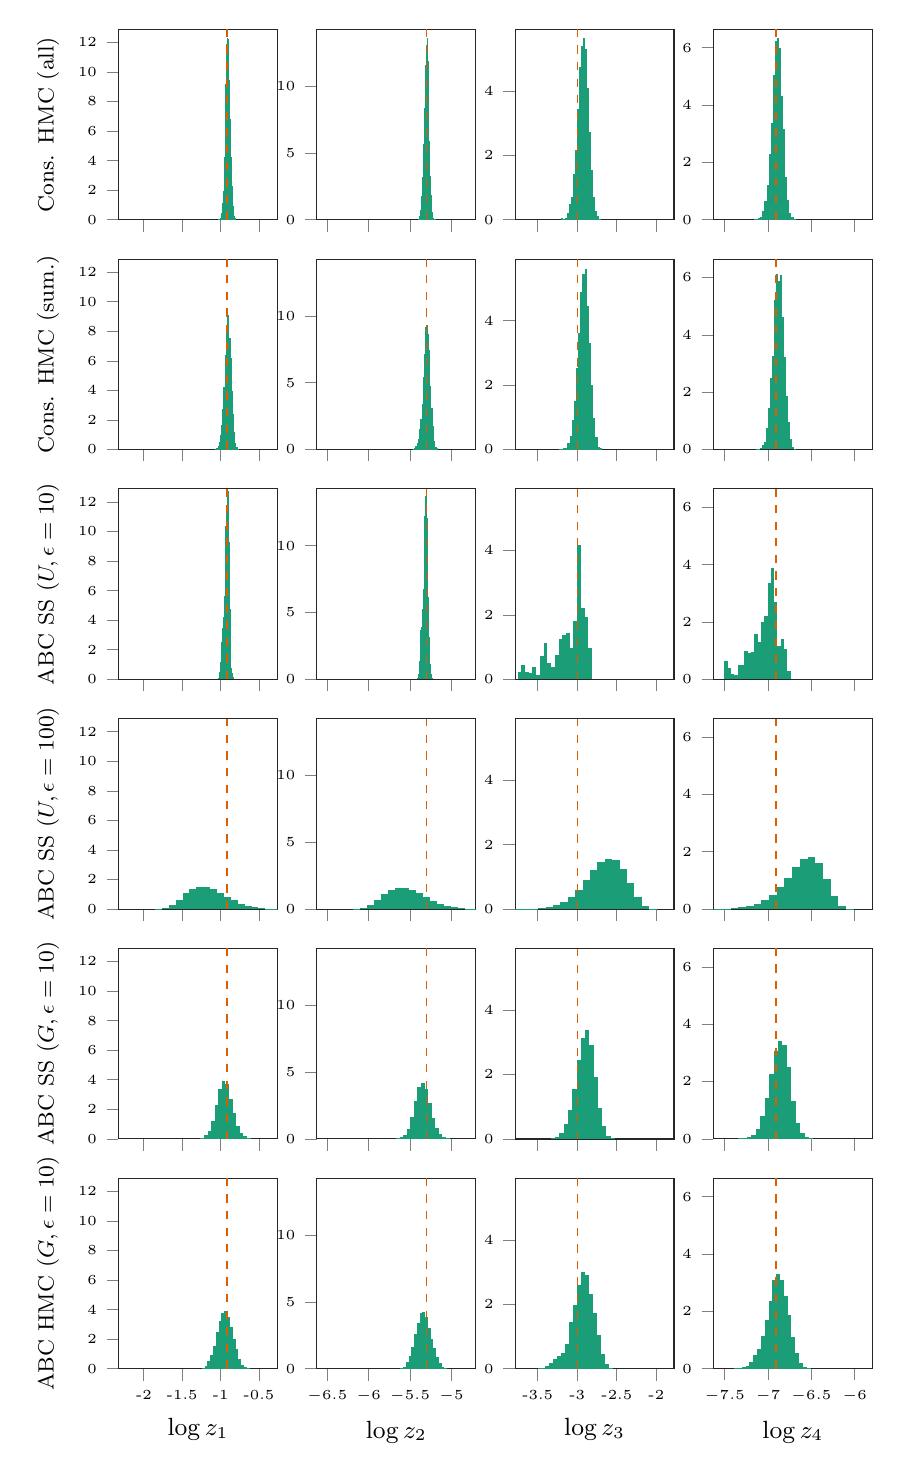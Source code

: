 % This file was created by matplotlib2tikz v0.6.11.
\begin{tikzpicture}

\definecolor{color1}{rgb}{0.851,0.373,0.008}
\definecolor{color0}{rgb}{0.106,0.62,0.467}

\begin{groupplot}[group style={group size=4 by 6, horizontal sep=5mm, vertical sep=5mm}, height=40mm, width=36mm]
\nextgroupplot[
ylabel={\footnotesize Cons. HMC (all)},
xmin=-2.33, xmax=-0.258,
ymin=0, ymax=12.878,
xtick={-2.5,-2,-1.5,-1,-0.5,0},
xticklabels={},
ytick={0,2,4,6,8,10,12,14},
yticklabels={0,2,4,6,8,10,12,14},
tick align=outside,
tick pos=left,
x grid style={white!80.0!black},
y grid style={white!80.0!black},
axis line style={lightgray!20.0!black},
every tick label/.append style={font=\tiny}
]
\draw[fill=color0,draw opacity=0] (axis cs:-1.031,0) rectangle (axis cs:-1.019,0.017);
\draw[fill=color0,draw opacity=0] (axis cs:-1.019,0) rectangle (axis cs:-1.007,0.042);
\draw[fill=color0,draw opacity=0] (axis cs:-1.007,0) rectangle (axis cs:-0.995,0.118);
\draw[fill=color0,draw opacity=0] (axis cs:-0.995,0) rectangle (axis cs:-0.983,0.454);
\draw[fill=color0,draw opacity=0] (axis cs:-0.983,0) rectangle (axis cs:-0.971,1.126);
\draw[fill=color0,draw opacity=0] (axis cs:-0.971,0) rectangle (axis cs:-0.959,1.908);
\draw[fill=color0,draw opacity=0] (axis cs:-0.959,0) rectangle (axis cs:-0.947,4.211);
\draw[fill=color0,draw opacity=0] (axis cs:-0.947,0) rectangle (axis cs:-0.935,6.422);
\draw[fill=color0,draw opacity=0] (axis cs:-0.935,0) rectangle (axis cs:-0.924,9.205);
\draw[fill=color0,draw opacity=0] (axis cs:-0.924,0) rectangle (axis cs:-0.912,11.886);
\draw[fill=color0,draw opacity=0] (axis cs:-0.912,0) rectangle (axis cs:-0.9,12.265);
\draw[fill=color0,draw opacity=0] (axis cs:-0.9,0) rectangle (axis cs:-0.888,12.197);
\draw[fill=color0,draw opacity=0] (axis cs:-0.888,0) rectangle (axis cs:-0.876,9.465);
\draw[fill=color0,draw opacity=0] (axis cs:-0.876,0) rectangle (axis cs:-0.864,6.826);
\draw[fill=color0,draw opacity=0] (axis cs:-0.864,0) rectangle (axis cs:-0.852,4.27);
\draw[fill=color0,draw opacity=0] (axis cs:-0.852,0) rectangle (axis cs:-0.84,2.295);
\draw[fill=color0,draw opacity=0] (axis cs:-0.84,0) rectangle (axis cs:-0.828,0.925);
\draw[fill=color0,draw opacity=0] (axis cs:-0.828,0) rectangle (axis cs:-0.816,0.277);
\draw[fill=color0,draw opacity=0] (axis cs:-0.816,0) rectangle (axis cs:-0.805,0.101);
\draw[fill=color0,draw opacity=0] (axis cs:-0.805,0) rectangle (axis cs:-0.793,0.05);
\addplot [semithick, color1, dashed, forget plot]
table {%
-0.916 0
-0.916 12.878
};
\nextgroupplot[
xmin=-6.625, xmax=-4.705,
ymin=0, ymax=14.241,
xtick={-7,-6.5,-6,-5.5,-5,-4.5},
xticklabels={},
tick align=outside,
tick pos=left,
x grid style={white!80.0!black},
axis line style={lightgray!20.0!black},
every tick label/.append style={font=\tiny}
]
\draw[fill=color0,draw opacity=0] (axis cs:-5.408,0) rectangle (axis cs:-5.397,0.027);
\draw[fill=color0,draw opacity=0] (axis cs:-5.397,0) rectangle (axis cs:-5.386,0.082);
\draw[fill=color0,draw opacity=0] (axis cs:-5.386,0) rectangle (axis cs:-5.375,0.281);
\draw[fill=color0,draw opacity=0] (axis cs:-5.375,0) rectangle (axis cs:-5.364,0.708);
\draw[fill=color0,draw opacity=0] (axis cs:-5.364,0) rectangle (axis cs:-5.353,1.743);
\draw[fill=color0,draw opacity=0] (axis cs:-5.353,0) rectangle (axis cs:-5.342,3.168);
\draw[fill=color0,draw opacity=0] (axis cs:-5.342,0) rectangle (axis cs:-5.331,5.638);
\draw[fill=color0,draw opacity=0] (axis cs:-5.331,0) rectangle (axis cs:-5.32,8.361);
\draw[fill=color0,draw opacity=0] (axis cs:-5.32,0) rectangle (axis cs:-5.309,11.584);
\draw[fill=color0,draw opacity=0] (axis cs:-5.309,0) rectangle (axis cs:-5.298,12.946);
\draw[fill=color0,draw opacity=0] (axis cs:-5.298,0) rectangle (axis cs:-5.287,13.563);
\draw[fill=color0,draw opacity=0] (axis cs:-5.287,0) rectangle (axis cs:-5.276,11.856);
\draw[fill=color0,draw opacity=0] (axis cs:-5.276,0) rectangle (axis cs:-5.265,8.951);
\draw[fill=color0,draw opacity=0] (axis cs:-5.265,0) rectangle (axis cs:-5.254,5.901);
\draw[fill=color0,draw opacity=0] (axis cs:-5.254,0) rectangle (axis cs:-5.243,3.277);
\draw[fill=color0,draw opacity=0] (axis cs:-5.243,0) rectangle (axis cs:-5.232,1.861);
\draw[fill=color0,draw opacity=0] (axis cs:-5.232,0) rectangle (axis cs:-5.221,0.599);
\draw[fill=color0,draw opacity=0] (axis cs:-5.221,0) rectangle (axis cs:-5.21,0.145);
\draw[fill=color0,draw opacity=0] (axis cs:-5.21,0) rectangle (axis cs:-5.199,0.064);
\draw[fill=color0,draw opacity=0] (axis cs:-5.199,0) rectangle (axis cs:-5.188,0.027);
\addplot [semithick, color1, dashed, forget plot]
table {%
-5.298 0
-5.298 14.241
};
\nextgroupplot[
xmin=-3.786, xmax=-1.775,
ymin=0, ymax=5.913,
xtick={-4,-3.5,-3,-2.5,-2,-1.5},
xticklabels={},
tick align=outside,
tick pos=left,
x grid style={white!80.0!black},
axis line style={lightgray!20.0!black},
 every tick label/.append style={font=\tiny}
]
\draw[fill=color0,draw opacity=0] (axis cs:-3.21,0) rectangle (axis cs:-3.184,0.039);
\draw[fill=color0,draw opacity=0] (axis cs:-3.184,0) rectangle (axis cs:-3.158,0.035);
\draw[fill=color0,draw opacity=0] (axis cs:-3.158,0) rectangle (axis cs:-3.133,0.043);
\draw[fill=color0,draw opacity=0] (axis cs:-3.133,0) rectangle (axis cs:-3.107,0.211);
\draw[fill=color0,draw opacity=0] (axis cs:-3.107,0) rectangle (axis cs:-3.082,0.477);
\draw[fill=color0,draw opacity=0] (axis cs:-3.082,0) rectangle (axis cs:-3.056,0.703);
\draw[fill=color0,draw opacity=0] (axis cs:-3.056,0) rectangle (axis cs:-3.031,1.427);
\draw[fill=color0,draw opacity=0] (axis cs:-3.031,0) rectangle (axis cs:-3.005,2.161);
\draw[fill=color0,draw opacity=0] (axis cs:-3.005,0) rectangle (axis cs:-2.979,3.432);
\draw[fill=color0,draw opacity=0] (axis cs:-2.979,0) rectangle (axis cs:-2.954,4.745);
\draw[fill=color0,draw opacity=0] (axis cs:-2.954,0) rectangle (axis cs:-2.928,5.393);
\draw[fill=color0,draw opacity=0] (axis cs:-2.928,0) rectangle (axis cs:-2.903,5.632);
\draw[fill=color0,draw opacity=0] (axis cs:-2.903,0) rectangle (axis cs:-2.877,5.288);
\draw[fill=color0,draw opacity=0] (axis cs:-2.877,0) rectangle (axis cs:-2.851,4.1);
\draw[fill=color0,draw opacity=0] (axis cs:-2.851,0) rectangle (axis cs:-2.826,2.736);
\draw[fill=color0,draw opacity=0] (axis cs:-2.826,0) rectangle (axis cs:-2.8,1.552);
\draw[fill=color0,draw opacity=0] (axis cs:-2.8,0) rectangle (axis cs:-2.775,0.692);
\draw[fill=color0,draw opacity=0] (axis cs:-2.775,0) rectangle (axis cs:-2.749,0.274);
\draw[fill=color0,draw opacity=0] (axis cs:-2.749,0) rectangle (axis cs:-2.724,0.117);
\draw[fill=color0,draw opacity=0] (axis cs:-2.724,0) rectangle (axis cs:-2.698,0.027);
\addplot [semithick, color1, dashed, forget plot]
table {%
-2.996 0
-2.996 5.913
};
\nextgroupplot[
xmin=-7.631, xmax=-5.796,
ymin=0, ymax=6.643,
xtick={-8,-7.5,-7,-6.5,-6,-5.5},
xticklabels={},
tick align=outside,
tick pos=left,
x grid style={white!80.0!black},
axis line style={lightgray!20.0!black},
 every tick label/.append style={font=\tiny}
]
\draw[fill=color0,draw opacity=0] (axis cs:-7.161,0) rectangle (axis cs:-7.137,0.012);
\draw[fill=color0,draw opacity=0] (axis cs:-7.137,0) rectangle (axis cs:-7.113,0.021);
\draw[fill=color0,draw opacity=0] (axis cs:-7.113,0) rectangle (axis cs:-7.089,0.058);
\draw[fill=color0,draw opacity=0] (axis cs:-7.089,0) rectangle (axis cs:-7.065,0.108);
\draw[fill=color0,draw opacity=0] (axis cs:-7.065,0) rectangle (axis cs:-7.041,0.291);
\draw[fill=color0,draw opacity=0] (axis cs:-7.041,0) rectangle (axis cs:-7.017,0.666);
\draw[fill=color0,draw opacity=0] (axis cs:-7.017,0) rectangle (axis cs:-6.993,1.199);
\draw[fill=color0,draw opacity=0] (axis cs:-6.993,0) rectangle (axis cs:-6.969,2.293);
\draw[fill=color0,draw opacity=0] (axis cs:-6.969,0) rectangle (axis cs:-6.945,3.371);
\draw[fill=color0,draw opacity=0] (axis cs:-6.945,0) rectangle (axis cs:-6.921,5.053);
\draw[fill=color0,draw opacity=0] (axis cs:-6.921,0) rectangle (axis cs:-6.897,6.222);
\draw[fill=color0,draw opacity=0] (axis cs:-6.897,0) rectangle (axis cs:-6.873,6.326);
\draw[fill=color0,draw opacity=0] (axis cs:-6.873,0) rectangle (axis cs:-6.849,6.002);
\draw[fill=color0,draw opacity=0] (axis cs:-6.849,0) rectangle (axis cs:-6.825,4.304);
\draw[fill=color0,draw opacity=0] (axis cs:-6.825,0) rectangle (axis cs:-6.801,3.163);
\draw[fill=color0,draw opacity=0] (axis cs:-6.801,0) rectangle (axis cs:-6.777,1.486);
\draw[fill=color0,draw opacity=0] (axis cs:-6.777,0) rectangle (axis cs:-6.753,0.703);
\draw[fill=color0,draw opacity=0] (axis cs:-6.753,0) rectangle (axis cs:-6.729,0.246);
\draw[fill=color0,draw opacity=0] (axis cs:-6.729,0) rectangle (axis cs:-6.705,0.083);
\draw[fill=color0,draw opacity=0] (axis cs:-6.705,0) rectangle (axis cs:-6.681,0.012);
\addplot [semithick, color1, dashed, forget plot]
table {%
-6.908 0
-6.908 6.643
};
\nextgroupplot[
ylabel={\footnotesize Cons. HMC (sum.)},
xmin=-2.33, xmax=-0.258,
ymin=0, ymax=12.878,
xtick={-2.5,-2,-1.5,-1,-0.5,0},
xticklabels={},
ytick={0,2,4,6,8,10,12,14},
yticklabels={0,2,4,6,8,10,12,14},
tick align=outside,
tick pos=left,
x grid style={white!80.0!black},
y grid style={white!80.0!black},
axis line style={lightgray!20.0!black},
 every tick label/.append style={font=\tiny}
]
\draw[fill=color0,draw opacity=0] (axis cs:-1.069,0) rectangle (axis cs:-1.053,0.059);
\draw[fill=color0,draw opacity=0] (axis cs:-1.053,0) rectangle (axis cs:-1.038,0.104);
\draw[fill=color0,draw opacity=0] (axis cs:-1.038,0) rectangle (axis cs:-1.023,0.228);
\draw[fill=color0,draw opacity=0] (axis cs:-1.023,0) rectangle (axis cs:-1.007,0.52);
\draw[fill=color0,draw opacity=0] (axis cs:-1.007,0) rectangle (axis cs:-0.992,0.982);
\draw[fill=color0,draw opacity=0] (axis cs:-0.992,0) rectangle (axis cs:-0.976,1.659);
\draw[fill=color0,draw opacity=0] (axis cs:-0.976,0) rectangle (axis cs:-0.961,2.719);
\draw[fill=color0,draw opacity=0] (axis cs:-0.961,0) rectangle (axis cs:-0.946,4.221);
\draw[fill=color0,draw opacity=0] (axis cs:-0.946,0) rectangle (axis cs:-0.93,6.4);
\draw[fill=color0,draw opacity=0] (axis cs:-0.93,0) rectangle (axis cs:-0.915,8.117);
\draw[fill=color0,draw opacity=0] (axis cs:-0.915,0) rectangle (axis cs:-0.9,9.041);
\draw[fill=color0,draw opacity=0] (axis cs:-0.9,0) rectangle (axis cs:-0.884,9.119);
\draw[fill=color0,draw opacity=0] (axis cs:-0.884,0) rectangle (axis cs:-0.869,7.571);
\draw[fill=color0,draw opacity=0] (axis cs:-0.869,0) rectangle (axis cs:-0.854,6.185);
\draw[fill=color0,draw opacity=0] (axis cs:-0.854,0) rectangle (axis cs:-0.838,3.929);
\draw[fill=color0,draw opacity=0] (axis cs:-0.838,0) rectangle (axis cs:-0.823,2.42);
\draw[fill=color0,draw opacity=0] (axis cs:-0.823,0) rectangle (axis cs:-0.807,1.19);
\draw[fill=color0,draw opacity=0] (axis cs:-0.807,0) rectangle (axis cs:-0.792,0.41);
\draw[fill=color0,draw opacity=0] (axis cs:-0.792,0) rectangle (axis cs:-0.777,0.163);
\draw[fill=color0,draw opacity=0] (axis cs:-0.777,0) rectangle (axis cs:-0.761,0.007);
\addplot [semithick, color1, dashed, forget plot]
table {%
-0.916 0
-0.916 12.878
};
\nextgroupplot[
xmin=-6.625, xmax=-4.705,
ymin=0, ymax=14.241,
xtick={-7,-6.5,-6,-5.5,-5,-4.5},
xticklabels={},
tick align=outside,
tick pos=left,
x grid style={white!80.0!black},
axis line style={lightgray!20.0!black},
 every tick label/.append style={font=\tiny}
]
\draw[fill=color0,draw opacity=0] (axis cs:-5.464,0) rectangle (axis cs:-5.449,0.06);
\draw[fill=color0,draw opacity=0] (axis cs:-5.449,0) rectangle (axis cs:-5.434,0.08);
\draw[fill=color0,draw opacity=0] (axis cs:-5.434,0) rectangle (axis cs:-5.419,0.233);
\draw[fill=color0,draw opacity=0] (axis cs:-5.419,0) rectangle (axis cs:-5.404,0.472);
\draw[fill=color0,draw opacity=0] (axis cs:-5.404,0) rectangle (axis cs:-5.389,0.791);
\draw[fill=color0,draw opacity=0] (axis cs:-5.389,0) rectangle (axis cs:-5.374,1.536);
\draw[fill=color0,draw opacity=0] (axis cs:-5.374,0) rectangle (axis cs:-5.359,2.288);
\draw[fill=color0,draw opacity=0] (axis cs:-5.359,0) rectangle (axis cs:-5.344,3.432);
\draw[fill=color0,draw opacity=0] (axis cs:-5.344,0) rectangle (axis cs:-5.329,5.434);
\draw[fill=color0,draw opacity=0] (axis cs:-5.329,0) rectangle (axis cs:-5.314,7.17);
\draw[fill=color0,draw opacity=0] (axis cs:-5.314,0) rectangle (axis cs:-5.299,9.125);
\draw[fill=color0,draw opacity=0] (axis cs:-5.299,0) rectangle (axis cs:-5.284,9.278);
\draw[fill=color0,draw opacity=0] (axis cs:-5.284,0) rectangle (axis cs:-5.269,8.64);
\draw[fill=color0,draw opacity=0] (axis cs:-5.269,0) rectangle (axis cs:-5.254,7.469);
\draw[fill=color0,draw opacity=0] (axis cs:-5.254,0) rectangle (axis cs:-5.239,4.722);
\draw[fill=color0,draw opacity=0] (axis cs:-5.239,0) rectangle (axis cs:-5.224,3.086);
\draw[fill=color0,draw opacity=0] (axis cs:-5.224,0) rectangle (axis cs:-5.208,1.769);
\draw[fill=color0,draw opacity=0] (axis cs:-5.208,0) rectangle (axis cs:-5.193,0.612);
\draw[fill=color0,draw opacity=0] (axis cs:-5.193,0) rectangle (axis cs:-5.178,0.213);
\draw[fill=color0,draw opacity=0] (axis cs:-5.178,0) rectangle (axis cs:-5.163,0.1);
\addplot [semithick, color1, dashed, forget plot]
table {%
-5.298 0
-5.298 14.241
};
\nextgroupplot[
xmin=-3.786, xmax=-1.775,
ymin=0, ymax=5.913,
xtick={-4,-3.5,-3,-2.5,-2,-1.5},
xticklabels={},
tick align=outside,
tick pos=left,
x grid style={white!80.0!black},
axis line style={lightgray!20.0!black},
 every tick label/.append style={font=\tiny}
]
\draw[fill=color0,draw opacity=0] (axis cs:-3.234,0) rectangle (axis cs:-3.207,0.011);
\draw[fill=color0,draw opacity=0] (axis cs:-3.207,0) rectangle (axis cs:-3.179,0.026);
\draw[fill=color0,draw opacity=0] (axis cs:-3.179,0) rectangle (axis cs:-3.152,0.033);
\draw[fill=color0,draw opacity=0] (axis cs:-3.152,0) rectangle (axis cs:-3.125,0.048);
\draw[fill=color0,draw opacity=0] (axis cs:-3.125,0) rectangle (axis cs:-3.097,0.208);
\draw[fill=color0,draw opacity=0] (axis cs:-3.097,0) rectangle (axis cs:-3.07,0.417);
\draw[fill=color0,draw opacity=0] (axis cs:-3.07,0) rectangle (axis cs:-3.043,0.932);
\draw[fill=color0,draw opacity=0] (axis cs:-3.043,0) rectangle (axis cs:-3.015,1.492);
\draw[fill=color0,draw opacity=0] (axis cs:-3.015,0) rectangle (axis cs:-2.988,2.523);
\draw[fill=color0,draw opacity=0] (axis cs:-2.988,0) rectangle (axis cs:-2.961,3.627);
\draw[fill=color0,draw opacity=0] (axis cs:-2.961,0) rectangle (axis cs:-2.933,4.892);
\draw[fill=color0,draw opacity=0] (axis cs:-2.933,0) rectangle (axis cs:-2.906,5.459);
\draw[fill=color0,draw opacity=0] (axis cs:-2.906,0) rectangle (axis cs:-2.879,5.609);
\draw[fill=color0,draw opacity=0] (axis cs:-2.879,0) rectangle (axis cs:-2.851,4.446);
\draw[fill=color0,draw opacity=0] (axis cs:-2.851,0) rectangle (axis cs:-2.824,3.313);
\draw[fill=color0,draw opacity=0] (axis cs:-2.824,0) rectangle (axis cs:-2.797,2.018);
\draw[fill=color0,draw opacity=0] (axis cs:-2.797,0) rectangle (axis cs:-2.769,0.991);
\draw[fill=color0,draw opacity=0] (axis cs:-2.769,0) rectangle (axis cs:-2.742,0.388);
\draw[fill=color0,draw opacity=0] (axis cs:-2.742,0) rectangle (axis cs:-2.715,0.091);
\draw[fill=color0,draw opacity=0] (axis cs:-2.715,0) rectangle (axis cs:-2.687,0.04);
\addplot [semithick, color1, dashed, forget plot]
table {%
-2.996 0
-2.996 5.913
};
\nextgroupplot[
xmin=-7.631, xmax=-5.796,
ymin=0, ymax=6.643,
xtick={-8,-7.5,-7,-6.5,-6,-5.5},
xticklabels={},
tick align=outside,
tick pos=left,
x grid style={white!80.0!black},
axis line style={lightgray!20.0!black},
 every tick label/.append style={font=\tiny}
]
\draw[fill=color0,draw opacity=0] (axis cs:-7.143,0) rectangle (axis cs:-7.12,0.021);
\draw[fill=color0,draw opacity=0] (axis cs:-7.12,0) rectangle (axis cs:-7.097,0.03);
\draw[fill=color0,draw opacity=0] (axis cs:-7.097,0) rectangle (axis cs:-7.073,0.069);
\draw[fill=color0,draw opacity=0] (axis cs:-7.073,0) rectangle (axis cs:-7.05,0.15);
\draw[fill=color0,draw opacity=0] (axis cs:-7.05,0) rectangle (axis cs:-7.027,0.258);
\draw[fill=color0,draw opacity=0] (axis cs:-7.027,0) rectangle (axis cs:-7.003,0.756);
\draw[fill=color0,draw opacity=0] (axis cs:-7.003,0) rectangle (axis cs:-6.98,1.448);
\draw[fill=color0,draw opacity=0] (axis cs:-6.98,0) rectangle (axis cs:-6.957,2.487);
\draw[fill=color0,draw opacity=0] (axis cs:-6.957,0) rectangle (axis cs:-6.934,3.269);
\draw[fill=color0,draw opacity=0] (axis cs:-6.934,0) rectangle (axis cs:-6.91,5.232);
\draw[fill=color0,draw opacity=0] (axis cs:-6.91,0) rectangle (axis cs:-6.887,6.121);
\draw[fill=color0,draw opacity=0] (axis cs:-6.887,0) rectangle (axis cs:-6.864,5.863);
\draw[fill=color0,draw opacity=0] (axis cs:-6.864,0) rectangle (axis cs:-6.84,6.091);
\draw[fill=color0,draw opacity=0] (axis cs:-6.84,0) rectangle (axis cs:-6.817,4.605);
\draw[fill=color0,draw opacity=0] (axis cs:-6.817,0) rectangle (axis cs:-6.794,3.239);
\draw[fill=color0,draw opacity=0] (axis cs:-6.794,0) rectangle (axis cs:-6.771,1.86);
\draw[fill=color0,draw opacity=0] (axis cs:-6.771,0) rectangle (axis cs:-6.747,0.975);
\draw[fill=color0,draw opacity=0] (axis cs:-6.747,0) rectangle (axis cs:-6.724,0.352);
\draw[fill=color0,draw opacity=0] (axis cs:-6.724,0) rectangle (axis cs:-6.701,0.094);
\draw[fill=color0,draw opacity=0] (axis cs:-6.701,0) rectangle (axis cs:-6.678,0.034);
\addplot [semithick, color1, dashed, forget plot]
table {%
-6.908 0
-6.908 6.643
};
\nextgroupplot[
ylabel={\footnotesize ABC SS $(U, \epsilon=10)$},
xmin=-2.33, xmax=-0.258,
ymin=0, ymax=12.878,
xtick={-2.5,-2,-1.5,-1,-0.5,0},
xticklabels={},
ytick={0,2,4,6,8,10,12,14},
yticklabels={0,2,4,6,8,10,12,14},
tick align=outside,
tick pos=left,
x grid style={white!80.0!black},
y grid style={white!80.0!black},
axis line style={lightgray!20.0!black},
 every tick label/.append style={font=\tiny}
]
\draw[fill=color0,draw opacity=0] (axis cs:-1.037,0) rectangle (axis cs:-1.026,0.06);
\draw[fill=color0,draw opacity=0] (axis cs:-1.026,0) rectangle (axis cs:-1.016,0.065);
\draw[fill=color0,draw opacity=0] (axis cs:-1.016,0) rectangle (axis cs:-1.005,0.488);
\draw[fill=color0,draw opacity=0] (axis cs:-1.005,0) rectangle (axis cs:-0.995,1.178);
\draw[fill=color0,draw opacity=0] (axis cs:-0.995,0) rectangle (axis cs:-0.985,2.492);
\draw[fill=color0,draw opacity=0] (axis cs:-0.985,0) rectangle (axis cs:-0.974,2.825);
\draw[fill=color0,draw opacity=0] (axis cs:-0.974,0) rectangle (axis cs:-0.964,3.45);
\draw[fill=color0,draw opacity=0] (axis cs:-0.964,0) rectangle (axis cs:-0.954,4.201);
\draw[fill=color0,draw opacity=0] (axis cs:-0.954,0) rectangle (axis cs:-0.943,5.661);
\draw[fill=color0,draw opacity=0] (axis cs:-0.943,0) rectangle (axis cs:-0.933,10.346);
\draw[fill=color0,draw opacity=0] (axis cs:-0.933,0) rectangle (axis cs:-0.922,11.413);
\draw[fill=color0,draw opacity=0] (axis cs:-0.922,0) rectangle (axis cs:-0.912,11.414);
\draw[fill=color0,draw opacity=0] (axis cs:-0.912,0) rectangle (axis cs:-0.902,12.513);
\draw[fill=color0,draw opacity=0] (axis cs:-0.902,0) rectangle (axis cs:-0.891,12.744);
\draw[fill=color0,draw opacity=0] (axis cs:-0.891,0) rectangle (axis cs:-0.881,9.275);
\draw[fill=color0,draw opacity=0] (axis cs:-0.881,0) rectangle (axis cs:-0.87,4.763);
\draw[fill=color0,draw opacity=0] (axis cs:-0.87,0) rectangle (axis cs:-0.86,2.01);
\draw[fill=color0,draw opacity=0] (axis cs:-0.86,0) rectangle (axis cs:-0.85,0.797);
\draw[fill=color0,draw opacity=0] (axis cs:-0.85,0) rectangle (axis cs:-0.839,0.43);
\draw[fill=color0,draw opacity=0] (axis cs:-0.839,0) rectangle (axis cs:-0.829,0.182);
\addplot [semithick, color1, dashed, forget plot]
table {%
-0.916 0
-0.916 12.878
};
\nextgroupplot[
xmin=-6.625, xmax=-4.705,
ymin=0, ymax=14.241,
xtick={-7,-6.5,-6,-5.5,-5,-4.5},
xticklabels={},
tick align=outside,
tick pos=left,
x grid style={white!80.0!black},
axis line style={lightgray!20.0!black},
 every tick label/.append style={font=\tiny}
]
\draw[fill=color0,draw opacity=0] (axis cs:-5.41,0) rectangle (axis cs:-5.4,0.1);
\draw[fill=color0,draw opacity=0] (axis cs:-5.4,0) rectangle (axis cs:-5.391,0.369);
\draw[fill=color0,draw opacity=0] (axis cs:-5.391,0) rectangle (axis cs:-5.382,1.389);
\draw[fill=color0,draw opacity=0] (axis cs:-5.382,0) rectangle (axis cs:-5.372,2.236);
\draw[fill=color0,draw opacity=0] (axis cs:-5.372,0) rectangle (axis cs:-5.363,3.713);
\draw[fill=color0,draw opacity=0] (axis cs:-5.363,0) rectangle (axis cs:-5.353,3.93);
\draw[fill=color0,draw opacity=0] (axis cs:-5.353,0) rectangle (axis cs:-5.344,5.248);
\draw[fill=color0,draw opacity=0] (axis cs:-5.344,0) rectangle (axis cs:-5.335,6.739);
\draw[fill=color0,draw opacity=0] (axis cs:-5.335,0) rectangle (axis cs:-5.325,9.888);
\draw[fill=color0,draw opacity=0] (axis cs:-5.325,0) rectangle (axis cs:-5.316,12.241);
\draw[fill=color0,draw opacity=0] (axis cs:-5.316,0) rectangle (axis cs:-5.307,13.728);
\draw[fill=color0,draw opacity=0] (axis cs:-5.307,0) rectangle (axis cs:-5.297,14.027);
\draw[fill=color0,draw opacity=0] (axis cs:-5.297,0) rectangle (axis cs:-5.288,12.054);
\draw[fill=color0,draw opacity=0] (axis cs:-5.288,0) rectangle (axis cs:-5.278,9.921);
\draw[fill=color0,draw opacity=0] (axis cs:-5.278,0) rectangle (axis cs:-5.269,6.14);
\draw[fill=color0,draw opacity=0] (axis cs:-5.269,0) rectangle (axis cs:-5.26,3.141);
\draw[fill=color0,draw opacity=0] (axis cs:-5.26,0) rectangle (axis cs:-5.25,1.179);
\draw[fill=color0,draw opacity=0] (axis cs:-5.25,0) rectangle (axis cs:-5.241,0.16);
\draw[fill=color0,draw opacity=0] (axis cs:-5.241,0) rectangle (axis cs:-5.232,0.381);
\draw[fill=color0,draw opacity=0] (axis cs:-5.232,0) rectangle (axis cs:-5.222,0.113);
\addplot [semithick, color1, dashed, forget plot]
table {%
-5.298 0
-5.298 14.241
};
\nextgroupplot[
xmin=-3.786, xmax=-1.775,
ymin=0, ymax=5.913,
xtick={-4,-3.5,-3,-2.5,-2,-1.5},
xticklabels={},
tick align=outside,
tick pos=left,
x grid style={white!80.0!black},
axis line style={lightgray!20.0!black},
 every tick label/.append style={font=\tiny}
]
\draw[fill=color0,draw opacity=0] (axis cs:-3.755,0) rectangle (axis cs:-3.708,0.227);
\draw[fill=color0,draw opacity=0] (axis cs:-3.708,0) rectangle (axis cs:-3.661,0.436);
\draw[fill=color0,draw opacity=0] (axis cs:-3.661,0) rectangle (axis cs:-3.613,0.23);
\draw[fill=color0,draw opacity=0] (axis cs:-3.613,0) rectangle (axis cs:-3.566,0.207);
\draw[fill=color0,draw opacity=0] (axis cs:-3.566,0) rectangle (axis cs:-3.519,0.376);
\draw[fill=color0,draw opacity=0] (axis cs:-3.519,0) rectangle (axis cs:-3.472,0.15);
\draw[fill=color0,draw opacity=0] (axis cs:-3.472,0) rectangle (axis cs:-3.425,0.715);
\draw[fill=color0,draw opacity=0] (axis cs:-3.425,0) rectangle (axis cs:-3.377,1.138);
\draw[fill=color0,draw opacity=0] (axis cs:-3.377,0) rectangle (axis cs:-3.33,0.5);
\draw[fill=color0,draw opacity=0] (axis cs:-3.33,0) rectangle (axis cs:-3.283,0.368);
\draw[fill=color0,draw opacity=0] (axis cs:-3.283,0) rectangle (axis cs:-3.236,0.749);
\draw[fill=color0,draw opacity=0] (axis cs:-3.236,0) rectangle (axis cs:-3.189,1.25);
\draw[fill=color0,draw opacity=0] (axis cs:-3.189,0) rectangle (axis cs:-3.141,1.367);
\draw[fill=color0,draw opacity=0] (axis cs:-3.141,0) rectangle (axis cs:-3.094,1.43);
\draw[fill=color0,draw opacity=0] (axis cs:-3.094,0) rectangle (axis cs:-3.047,0.975);
\draw[fill=color0,draw opacity=0] (axis cs:-3.047,0) rectangle (axis cs:-3.0,1.802);
\draw[fill=color0,draw opacity=0] (axis cs:-3.0,0) rectangle (axis cs:-2.952,4.173);
\draw[fill=color0,draw opacity=0] (axis cs:-2.952,0) rectangle (axis cs:-2.905,2.2);
\draw[fill=color0,draw opacity=0] (axis cs:-2.905,0) rectangle (axis cs:-2.858,1.934);
\draw[fill=color0,draw opacity=0] (axis cs:-2.858,0) rectangle (axis cs:-2.811,0.958);
\addplot [semithick, color1, dashed, forget plot]
table {%
-2.996 0
-2.996 5.913
};
\nextgroupplot[
xmin=-7.631, xmax=-5.796,
ymin=0, ymax=6.643,
xtick={-8,-7.5,-7,-6.5,-6,-5.5},
xticklabels={},
tick align=outside,
tick pos=left,
x grid style={white!80.0!black},
axis line style={lightgray!20.0!black},
 every tick label/.append style={font=\tiny}
]
\draw[fill=color0,draw opacity=0] (axis cs:-7.503,0) rectangle (axis cs:-7.465,0.649);
\draw[fill=color0,draw opacity=0] (axis cs:-7.465,0) rectangle (axis cs:-7.427,0.388);
\draw[fill=color0,draw opacity=0] (axis cs:-7.427,0) rectangle (axis cs:-7.388,0.175);
\draw[fill=color0,draw opacity=0] (axis cs:-7.388,0) rectangle (axis cs:-7.35,0.15);
\draw[fill=color0,draw opacity=0] (axis cs:-7.35,0) rectangle (axis cs:-7.312,0.487);
\draw[fill=color0,draw opacity=0] (axis cs:-7.312,0) rectangle (axis cs:-7.273,0.506);
\draw[fill=color0,draw opacity=0] (axis cs:-7.273,0) rectangle (axis cs:-7.235,0.99);
\draw[fill=color0,draw opacity=0] (axis cs:-7.235,0) rectangle (axis cs:-7.197,0.903);
\draw[fill=color0,draw opacity=0] (axis cs:-7.197,0) rectangle (axis cs:-7.159,0.958);
\draw[fill=color0,draw opacity=0] (axis cs:-7.159,0) rectangle (axis cs:-7.12,1.58);
\draw[fill=color0,draw opacity=0] (axis cs:-7.12,0) rectangle (axis cs:-7.082,1.284);
\draw[fill=color0,draw opacity=0] (axis cs:-7.082,0) rectangle (axis cs:-7.044,2.009);
\draw[fill=color0,draw opacity=0] (axis cs:-7.044,0) rectangle (axis cs:-7.006,2.201);
\draw[fill=color0,draw opacity=0] (axis cs:-7.006,0) rectangle (axis cs:-6.967,3.342);
\draw[fill=color0,draw opacity=0] (axis cs:-6.967,0) rectangle (axis cs:-6.929,3.898);
\draw[fill=color0,draw opacity=0] (axis cs:-6.929,0) rectangle (axis cs:-6.891,2.684);
\draw[fill=color0,draw opacity=0] (axis cs:-6.891,0) rectangle (axis cs:-6.852,1.175);
\draw[fill=color0,draw opacity=0] (axis cs:-6.852,0) rectangle (axis cs:-6.814,1.39);
\draw[fill=color0,draw opacity=0] (axis cs:-6.814,0) rectangle (axis cs:-6.776,1.061);
\draw[fill=color0,draw opacity=0] (axis cs:-6.776,0) rectangle (axis cs:-6.738,0.296);
\addplot [semithick, color1, dashed, forget plot]
table {%
-6.908 0
-6.908 6.643
};
\nextgroupplot[
ylabel={\footnotesize ABC SS $(U, \epsilon=100)$},
xmin=-2.33, xmax=-0.258,
ymin=0, ymax=12.878,
xtick={-2.5,-2,-1.5,-1,-0.5,0},
xticklabels={},
ytick={0,2,4,6,8,10,12,14},
yticklabels={0,2,4,6,8,10,12,14},
tick align=outside,
tick pos=left,
x grid style={white!80.0!black},
y grid style={white!80.0!black},
axis line style={lightgray!20.0!black},
 every tick label/.append style={font=\tiny}
]
\draw[fill=color0,draw opacity=0] (axis cs:-1.854,0) rectangle (axis cs:-1.764,0.006);
\draw[fill=color0,draw opacity=0] (axis cs:-1.764,0) rectangle (axis cs:-1.674,0.074);
\draw[fill=color0,draw opacity=0] (axis cs:-1.674,0) rectangle (axis cs:-1.584,0.279);
\draw[fill=color0,draw opacity=0] (axis cs:-1.584,0) rectangle (axis cs:-1.494,0.648);
\draw[fill=color0,draw opacity=0] (axis cs:-1.494,0) rectangle (axis cs:-1.404,1.06);
\draw[fill=color0,draw opacity=0] (axis cs:-1.404,0) rectangle (axis cs:-1.315,1.355);
\draw[fill=color0,draw opacity=0] (axis cs:-1.315,0) rectangle (axis cs:-1.225,1.475);
\draw[fill=color0,draw opacity=0] (axis cs:-1.225,0) rectangle (axis cs:-1.135,1.481);
\draw[fill=color0,draw opacity=0] (axis cs:-1.135,0) rectangle (axis cs:-1.045,1.334);
\draw[fill=color0,draw opacity=0] (axis cs:-1.045,0) rectangle (axis cs:-0.955,1.097);
\draw[fill=color0,draw opacity=0] (axis cs:-0.955,0) rectangle (axis cs:-0.865,0.846);
\draw[fill=color0,draw opacity=0] (axis cs:-0.865,0) rectangle (axis cs:-0.775,0.595);
\draw[fill=color0,draw opacity=0] (axis cs:-0.775,0) rectangle (axis cs:-0.685,0.369);
\draw[fill=color0,draw opacity=0] (axis cs:-0.685,0) rectangle (axis cs:-0.595,0.236);
\draw[fill=color0,draw opacity=0] (axis cs:-0.595,0) rectangle (axis cs:-0.505,0.13);
\draw[fill=color0,draw opacity=0] (axis cs:-0.505,0) rectangle (axis cs:-0.415,0.076);
\draw[fill=color0,draw opacity=0] (axis cs:-0.415,0) rectangle (axis cs:-0.325,0.033);
\draw[fill=color0,draw opacity=0] (axis cs:-0.325,0) rectangle (axis cs:-0.235,0.014);
\draw[fill=color0,draw opacity=0] (axis cs:-0.235,0) rectangle (axis cs:-0.145,0.004);
\draw[fill=color0,draw opacity=0] (axis cs:-0.145,0) rectangle (axis cs:-0.055,0.001);
\addplot [semithick, color1, dashed, forget plot]
table {%
-0.916 0
-0.916 12.878
};
\nextgroupplot[
xmin=-6.625, xmax=-4.705,
ymin=0, ymax=14.241,
xtick={-7,-6.5,-6,-5.5,-5,-4.5},
xticklabels={},
tick align=outside,
tick pos=left,
x grid style={white!80.0!black},
axis line style={lightgray!20.0!black},
 every tick label/.append style={font=\tiny}
]
\draw[fill=color0,draw opacity=0] (axis cs:-6.189,0) rectangle (axis cs:-6.105,0.006);
\draw[fill=color0,draw opacity=0] (axis cs:-6.105,0) rectangle (axis cs:-6.02,0.084);
\draw[fill=color0,draw opacity=0] (axis cs:-6.02,0) rectangle (axis cs:-5.936,0.307);
\draw[fill=color0,draw opacity=0] (axis cs:-5.936,0) rectangle (axis cs:-5.851,0.694);
\draw[fill=color0,draw opacity=0] (axis cs:-5.851,0) rectangle (axis cs:-5.767,1.131);
\draw[fill=color0,draw opacity=0] (axis cs:-5.767,0) rectangle (axis cs:-5.682,1.447);
\draw[fill=color0,draw opacity=0] (axis cs:-5.682,0) rectangle (axis cs:-5.598,1.573);
\draw[fill=color0,draw opacity=0] (axis cs:-5.598,0) rectangle (axis cs:-5.513,1.584);
\draw[fill=color0,draw opacity=0] (axis cs:-5.513,0) rectangle (axis cs:-5.429,1.442);
\draw[fill=color0,draw opacity=0] (axis cs:-5.429,0) rectangle (axis cs:-5.345,1.188);
\draw[fill=color0,draw opacity=0] (axis cs:-5.345,0) rectangle (axis cs:-5.26,0.913);
\draw[fill=color0,draw opacity=0] (axis cs:-5.26,0) rectangle (axis cs:-5.176,0.612);
\draw[fill=color0,draw opacity=0] (axis cs:-5.176,0) rectangle (axis cs:-5.091,0.376);
\draw[fill=color0,draw opacity=0] (axis cs:-5.091,0) rectangle (axis cs:-5.007,0.234);
\draw[fill=color0,draw opacity=0] (axis cs:-5.007,0) rectangle (axis cs:-4.922,0.134);
\draw[fill=color0,draw opacity=0] (axis cs:-4.922,0) rectangle (axis cs:-4.838,0.073);
\draw[fill=color0,draw opacity=0] (axis cs:-4.838,0) rectangle (axis cs:-4.753,0.027);
\draw[fill=color0,draw opacity=0] (axis cs:-4.753,0) rectangle (axis cs:-4.669,0.011);
\draw[fill=color0,draw opacity=0] (axis cs:-4.669,0) rectangle (axis cs:-4.585,0.003);
\draw[fill=color0,draw opacity=0] (axis cs:-4.585,0) rectangle (axis cs:-4.5,0.001);
\addplot [semithick, color1, dashed, forget plot]
table {%
-5.298 0
-5.298 14.241
};
\nextgroupplot[
xmin=-3.786, xmax=-1.775,
ymin=0, ymax=5.913,
xtick={-4,-3.5,-3,-2.5,-2,-1.5},
xticklabels={},
tick align=outside,
tick pos=left,
x grid style={white!80.0!black},
axis line style={lightgray!20.0!black},
 every tick label/.append style={font=\tiny}
]
\draw[fill=color0,draw opacity=0] (axis cs:-3.868,0) rectangle (axis cs:-3.775,0.001);
\draw[fill=color0,draw opacity=0] (axis cs:-3.775,0) rectangle (axis cs:-3.681,0.002);
\draw[fill=color0,draw opacity=0] (axis cs:-3.681,0) rectangle (axis cs:-3.587,0.004);
\draw[fill=color0,draw opacity=0] (axis cs:-3.587,0) rectangle (axis cs:-3.494,0.015);
\draw[fill=color0,draw opacity=0] (axis cs:-3.494,0) rectangle (axis cs:-3.4,0.037);
\draw[fill=color0,draw opacity=0] (axis cs:-3.4,0) rectangle (axis cs:-3.306,0.069);
\draw[fill=color0,draw opacity=0] (axis cs:-3.306,0) rectangle (axis cs:-3.213,0.129);
\draw[fill=color0,draw opacity=0] (axis cs:-3.213,0) rectangle (axis cs:-3.119,0.235);
\draw[fill=color0,draw opacity=0] (axis cs:-3.119,0) rectangle (axis cs:-3.025,0.383);
\draw[fill=color0,draw opacity=0] (axis cs:-3.025,0) rectangle (axis cs:-2.932,0.609);
\draw[fill=color0,draw opacity=0] (axis cs:-2.932,0) rectangle (axis cs:-2.838,0.892);
\draw[fill=color0,draw opacity=0] (axis cs:-2.838,0) rectangle (axis cs:-2.744,1.205);
\draw[fill=color0,draw opacity=0] (axis cs:-2.744,0) rectangle (axis cs:-2.651,1.451);
\draw[fill=color0,draw opacity=0] (axis cs:-2.651,0) rectangle (axis cs:-2.557,1.572);
\draw[fill=color0,draw opacity=0] (axis cs:-2.557,0) rectangle (axis cs:-2.463,1.516);
\draw[fill=color0,draw opacity=0] (axis cs:-2.463,0) rectangle (axis cs:-2.37,1.257);
\draw[fill=color0,draw opacity=0] (axis cs:-2.37,0) rectangle (axis cs:-2.276,0.815);
\draw[fill=color0,draw opacity=0] (axis cs:-2.276,0) rectangle (axis cs:-2.182,0.376);
\draw[fill=color0,draw opacity=0] (axis cs:-2.182,0) rectangle (axis cs:-2.088,0.096);
\draw[fill=color0,draw opacity=0] (axis cs:-2.088,0) rectangle (axis cs:-1.995,0.011);
\addplot [semithick, color1, dashed, forget plot]
table {%
-2.996 0
-2.996 5.913
};
\nextgroupplot[
xmin=-7.631, xmax=-5.796,
ymin=0, ymax=6.643,
xtick={-8,-7.5,-7,-6.5,-6,-5.5},
xticklabels={},
tick align=outside,
tick pos=left,
x grid style={white!80.0!black},
axis line style={lightgray!20.0!black},
 every tick label/.append style={font=\tiny}
]
\draw[fill=color0,draw opacity=0] (axis cs:-7.79,0) rectangle (axis cs:-7.701,0.0);
\draw[fill=color0,draw opacity=0] (axis cs:-7.701,0) rectangle (axis cs:-7.612,0.003);
\draw[fill=color0,draw opacity=0] (axis cs:-7.612,0) rectangle (axis cs:-7.523,0.007);
\draw[fill=color0,draw opacity=0] (axis cs:-7.523,0) rectangle (axis cs:-7.433,0.013);
\draw[fill=color0,draw opacity=0] (axis cs:-7.433,0) rectangle (axis cs:-7.344,0.03);
\draw[fill=color0,draw opacity=0] (axis cs:-7.344,0) rectangle (axis cs:-7.255,0.055);
\draw[fill=color0,draw opacity=0] (axis cs:-7.255,0) rectangle (axis cs:-7.166,0.102);
\draw[fill=color0,draw opacity=0] (axis cs:-7.166,0) rectangle (axis cs:-7.077,0.171);
\draw[fill=color0,draw opacity=0] (axis cs:-7.077,0) rectangle (axis cs:-6.988,0.305);
\draw[fill=color0,draw opacity=0] (axis cs:-6.988,0) rectangle (axis cs:-6.899,0.486);
\draw[fill=color0,draw opacity=0] (axis cs:-6.899,0) rectangle (axis cs:-6.81,0.762);
\draw[fill=color0,draw opacity=0] (axis cs:-6.81,0) rectangle (axis cs:-6.721,1.075);
\draw[fill=color0,draw opacity=0] (axis cs:-6.721,0) rectangle (axis cs:-6.632,1.454);
\draw[fill=color0,draw opacity=0] (axis cs:-6.632,0) rectangle (axis cs:-6.543,1.733);
\draw[fill=color0,draw opacity=0] (axis cs:-6.543,0) rectangle (axis cs:-6.454,1.811);
\draw[fill=color0,draw opacity=0] (axis cs:-6.454,0) rectangle (axis cs:-6.365,1.597);
\draw[fill=color0,draw opacity=0] (axis cs:-6.365,0) rectangle (axis cs:-6.276,1.051);
\draw[fill=color0,draw opacity=0] (axis cs:-6.276,0) rectangle (axis cs:-6.187,0.461);
\draw[fill=color0,draw opacity=0] (axis cs:-6.187,0) rectangle (axis cs:-6.098,0.104);
\draw[fill=color0,draw opacity=0] (axis cs:-6.098,0) rectangle (axis cs:-6.009,0.008);
\addplot [semithick, color1, dashed, forget plot]
table {%
-6.908 0
-6.908 6.643
};
\nextgroupplot[
ylabel={\footnotesize ABC SS $(G, \epsilon=10)$},
xmin=-2.33, xmax=-0.258,
ymin=0, ymax=12.878,
xtick={-2.5,-2,-1.5,-1,-0.5,0},
xticklabels={},
ytick={0,2,4,6,8,10,12,14},
yticklabels={0,2,4,6,8,10,12,14},
tick align=outside,
tick pos=left,
x grid style={white!80.0!black},
y grid style={white!80.0!black},
axis line style={lightgray!20.0!black},
 every tick label/.append style={font=\tiny}
]
\draw[fill=color0,draw opacity=0] (axis cs:-1.449,0) rectangle (axis cs:-1.402,0.003);
\draw[fill=color0,draw opacity=0] (axis cs:-1.402,0) rectangle (axis cs:-1.356,0.004);
\draw[fill=color0,draw opacity=0] (axis cs:-1.356,0) rectangle (axis cs:-1.309,0.002);
\draw[fill=color0,draw opacity=0] (axis cs:-1.309,0) rectangle (axis cs:-1.262,0.018);
\draw[fill=color0,draw opacity=0] (axis cs:-1.262,0) rectangle (axis cs:-1.216,0.073);
\draw[fill=color0,draw opacity=0] (axis cs:-1.216,0) rectangle (axis cs:-1.169,0.233);
\draw[fill=color0,draw opacity=0] (axis cs:-1.169,0) rectangle (axis cs:-1.122,0.533);
\draw[fill=color0,draw opacity=0] (axis cs:-1.122,0) rectangle (axis cs:-1.075,1.227);
\draw[fill=color0,draw opacity=0] (axis cs:-1.075,0) rectangle (axis cs:-1.029,2.302);
\draw[fill=color0,draw opacity=0] (axis cs:-1.029,0) rectangle (axis cs:-0.982,3.392);
\draw[fill=color0,draw opacity=0] (axis cs:-0.982,0) rectangle (axis cs:-0.935,3.892);
\draw[fill=color0,draw opacity=0] (axis cs:-0.935,0) rectangle (axis cs:-0.888,3.71);
\draw[fill=color0,draw opacity=0] (axis cs:-0.888,0) rectangle (axis cs:-0.842,2.692);
\draw[fill=color0,draw opacity=0] (axis cs:-0.842,0) rectangle (axis cs:-0.795,1.747);
\draw[fill=color0,draw opacity=0] (axis cs:-0.795,0) rectangle (axis cs:-0.748,0.894);
\draw[fill=color0,draw opacity=0] (axis cs:-0.748,0) rectangle (axis cs:-0.702,0.424);
\draw[fill=color0,draw opacity=0] (axis cs:-0.702,0) rectangle (axis cs:-0.655,0.168);
\draw[fill=color0,draw opacity=0] (axis cs:-0.655,0) rectangle (axis cs:-0.608,0.068);
\draw[fill=color0,draw opacity=0] (axis cs:-0.608,0) rectangle (axis cs:-0.561,0.019);
\draw[fill=color0,draw opacity=0] (axis cs:-0.561,0) rectangle (axis cs:-0.515,0.004);
\addplot [semithick, color1, dashed, forget plot]
table {%
-0.916 0
-0.916 12.878
};
\nextgroupplot[
xmin=-6.625, xmax=-4.705,
ymin=0, ymax=14.241,
xtick={-7,-6.5,-6,-5.5,-5,-4.5},
xticklabels={},
tick align=outside,
tick pos=left,
x grid style={white!80.0!black},
axis line style={lightgray!20.0!black},
 every tick label/.append style={font=\tiny}
]
\draw[fill=color0,draw opacity=0] (axis cs:-5.798,0) rectangle (axis cs:-5.754,0.005);
\draw[fill=color0,draw opacity=0] (axis cs:-5.754,0) rectangle (axis cs:-5.711,0.003);
\draw[fill=color0,draw opacity=0] (axis cs:-5.711,0) rectangle (axis cs:-5.668,0.005);
\draw[fill=color0,draw opacity=0] (axis cs:-5.668,0) rectangle (axis cs:-5.625,0.032);
\draw[fill=color0,draw opacity=0] (axis cs:-5.625,0) rectangle (axis cs:-5.582,0.106);
\draw[fill=color0,draw opacity=0] (axis cs:-5.582,0) rectangle (axis cs:-5.539,0.315);
\draw[fill=color0,draw opacity=0] (axis cs:-5.539,0) rectangle (axis cs:-5.495,0.726);
\draw[fill=color0,draw opacity=0] (axis cs:-5.495,0) rectangle (axis cs:-5.452,1.62);
\draw[fill=color0,draw opacity=0] (axis cs:-5.452,0) rectangle (axis cs:-5.409,2.822);
\draw[fill=color0,draw opacity=0] (axis cs:-5.409,0) rectangle (axis cs:-5.366,3.847);
\draw[fill=color0,draw opacity=0] (axis cs:-5.366,0) rectangle (axis cs:-5.323,4.2);
\draw[fill=color0,draw opacity=0] (axis cs:-5.323,0) rectangle (axis cs:-5.279,3.765);
\draw[fill=color0,draw opacity=0] (axis cs:-5.279,0) rectangle (axis cs:-5.236,2.668);
\draw[fill=color0,draw opacity=0] (axis cs:-5.236,0) rectangle (axis cs:-5.193,1.599);
\draw[fill=color0,draw opacity=0] (axis cs:-5.193,0) rectangle (axis cs:-5.15,0.846);
\draw[fill=color0,draw opacity=0] (axis cs:-5.15,0) rectangle (axis cs:-5.107,0.375);
\draw[fill=color0,draw opacity=0] (axis cs:-5.107,0) rectangle (axis cs:-5.063,0.137);
\draw[fill=color0,draw opacity=0] (axis cs:-5.063,0) rectangle (axis cs:-5.02,0.065);
\draw[fill=color0,draw opacity=0] (axis cs:-5.02,0) rectangle (axis cs:-4.977,0.014);
\draw[fill=color0,draw opacity=0] (axis cs:-4.977,0) rectangle (axis cs:-4.934,0.003);
\addplot [semithick, color1, dashed, forget plot]
table {%
-5.298 0
-5.298 14.241
};
\nextgroupplot[
xmin=-3.786, xmax=-1.775,
ymin=0, ymax=5.913,
xtick={-4,-3.5,-3,-2.5,-2,-1.5},
xticklabels={},
tick align=outside,
tick pos=left,
x grid style={white!80.0!black},
axis line style={lightgray!20.0!black},
 every tick label/.append style={font=\tiny}
]
\draw[fill=color0,draw opacity=0] (axis cs:-3.494,0) rectangle (axis cs:-3.44,0.005);
\draw[fill=color0,draw opacity=0] (axis cs:-3.44,0) rectangle (axis cs:-3.386,0.012);
\draw[fill=color0,draw opacity=0] (axis cs:-3.386,0) rectangle (axis cs:-3.332,0.006);
\draw[fill=color0,draw opacity=0] (axis cs:-3.332,0) rectangle (axis cs:-3.278,0.035);
\draw[fill=color0,draw opacity=0] (axis cs:-3.278,0) rectangle (axis cs:-3.224,0.072);
\draw[fill=color0,draw opacity=0] (axis cs:-3.224,0) rectangle (axis cs:-3.17,0.18);
\draw[fill=color0,draw opacity=0] (axis cs:-3.17,0) rectangle (axis cs:-3.116,0.453);
\draw[fill=color0,draw opacity=0] (axis cs:-3.116,0) rectangle (axis cs:-3.062,0.9);
\draw[fill=color0,draw opacity=0] (axis cs:-3.062,0) rectangle (axis cs:-3.008,1.557);
\draw[fill=color0,draw opacity=0] (axis cs:-3.008,0) rectangle (axis cs:-2.954,2.454);
\draw[fill=color0,draw opacity=0] (axis cs:-2.954,0) rectangle (axis cs:-2.9,3.13);
\draw[fill=color0,draw opacity=0] (axis cs:-2.9,0) rectangle (axis cs:-2.846,3.369);
\draw[fill=color0,draw opacity=0] (axis cs:-2.846,0) rectangle (axis cs:-2.792,2.93);
\draw[fill=color0,draw opacity=0] (axis cs:-2.792,0) rectangle (axis cs:-2.738,1.916);
\draw[fill=color0,draw opacity=0] (axis cs:-2.738,0) rectangle (axis cs:-2.684,0.954);
\draw[fill=color0,draw opacity=0] (axis cs:-2.684,0) rectangle (axis cs:-2.63,0.404);
\draw[fill=color0,draw opacity=0] (axis cs:-2.63,0) rectangle (axis cs:-2.576,0.104);
\draw[fill=color0,draw opacity=0] (axis cs:-2.576,0) rectangle (axis cs:-2.522,0.026);
\draw[fill=color0,draw opacity=0] (axis cs:-2.522,0) rectangle (axis cs:-2.468,0.008);
\draw[fill=color0,draw opacity=0] (axis cs:-2.468,0) rectangle (axis cs:-2.414,0.003);
\addplot [semithick, color1, dashed, forget plot]
table {%
-2.996 0
-2.996 5.913
};
\nextgroupplot[
xmin=-7.631, xmax=-5.796,
ymin=0, ymax=6.643,
xtick={-8,-7.5,-7,-6.5,-6,-5.5},
xticklabels={},
tick align=outside,
tick pos=left,
x grid style={white!80.0!black},
axis line style={lightgray!20.0!black},
 every tick label/.append style={font=\tiny}
]
\draw[fill=color0,draw opacity=0] (axis cs:-7.448,0) rectangle (axis cs:-7.397,0.001);
\draw[fill=color0,draw opacity=0] (axis cs:-7.397,0) rectangle (axis cs:-7.346,0.005);
\draw[fill=color0,draw opacity=0] (axis cs:-7.346,0) rectangle (axis cs:-7.295,0.013);
\draw[fill=color0,draw opacity=0] (axis cs:-7.295,0) rectangle (axis cs:-7.244,0.026);
\draw[fill=color0,draw opacity=0] (axis cs:-7.244,0) rectangle (axis cs:-7.192,0.069);
\draw[fill=color0,draw opacity=0] (axis cs:-7.192,0) rectangle (axis cs:-7.141,0.147);
\draw[fill=color0,draw opacity=0] (axis cs:-7.141,0) rectangle (axis cs:-7.09,0.351);
\draw[fill=color0,draw opacity=0] (axis cs:-7.09,0) rectangle (axis cs:-7.039,0.785);
\draw[fill=color0,draw opacity=0] (axis cs:-7.039,0) rectangle (axis cs:-6.987,1.442);
\draw[fill=color0,draw opacity=0] (axis cs:-6.987,0) rectangle (axis cs:-6.936,2.261);
\draw[fill=color0,draw opacity=0] (axis cs:-6.936,0) rectangle (axis cs:-6.885,3.055);
\draw[fill=color0,draw opacity=0] (axis cs:-6.885,0) rectangle (axis cs:-6.834,3.419);
\draw[fill=color0,draw opacity=0] (axis cs:-6.834,0) rectangle (axis cs:-6.782,3.288);
\draw[fill=color0,draw opacity=0] (axis cs:-6.782,0) rectangle (axis cs:-6.731,2.503);
\draw[fill=color0,draw opacity=0] (axis cs:-6.731,0) rectangle (axis cs:-6.68,1.316);
\draw[fill=color0,draw opacity=0] (axis cs:-6.68,0) rectangle (axis cs:-6.629,0.567);
\draw[fill=color0,draw opacity=0] (axis cs:-6.629,0) rectangle (axis cs:-6.578,0.198);
\draw[fill=color0,draw opacity=0] (axis cs:-6.578,0) rectangle (axis cs:-6.526,0.057);
\draw[fill=color0,draw opacity=0] (axis cs:-6.526,0) rectangle (axis cs:-6.475,0.012);
\draw[fill=color0,draw opacity=0] (axis cs:-6.475,0) rectangle (axis cs:-6.424,0.007);
\addplot [semithick, color1, dashed, forget plot]
table {%
-6.908 0
-6.908 6.643
};
\nextgroupplot[
xlabel={\small $\log z_1$},
ylabel={\footnotesize ABC HMC $(G, \epsilon=10)$},
xmin=-2.33, xmax=-0.258,
ymin=0, ymax=12.878,
xtick={-2.5,-2,-1.5,-1,-0.5,0},
xticklabels={-2.5,-2,-1.5,-1,-0.5,0},
ytick={0,2,4,6,8,10,12,14},
yticklabels={0,2,4,6,8,10,12,14},
tick align=outside,
tick pos=left,
x grid style={white!80.0!black},
y grid style={white!80.0!black},
axis line style={lightgray!20.0!black},
 every tick label/.append style={font=\tiny}
]
\draw[fill=color0,draw opacity=0] (axis cs:-1.318,0) rectangle (axis cs:-1.281,0.008);
\draw[fill=color0,draw opacity=0] (axis cs:-1.281,0) rectangle (axis cs:-1.244,0.007);
\draw[fill=color0,draw opacity=0] (axis cs:-1.244,0) rectangle (axis cs:-1.208,0.038);
\draw[fill=color0,draw opacity=0] (axis cs:-1.208,0) rectangle (axis cs:-1.171,0.152);
\draw[fill=color0,draw opacity=0] (axis cs:-1.171,0) rectangle (axis cs:-1.134,0.5);
\draw[fill=color0,draw opacity=0] (axis cs:-1.134,0) rectangle (axis cs:-1.097,0.947);
\draw[fill=color0,draw opacity=0] (axis cs:-1.097,0) rectangle (axis cs:-1.061,1.52);
\draw[fill=color0,draw opacity=0] (axis cs:-1.061,0) rectangle (axis cs:-1.024,2.462);
\draw[fill=color0,draw opacity=0] (axis cs:-1.024,0) rectangle (axis cs:-0.987,3.257);
\draw[fill=color0,draw opacity=0] (axis cs:-0.987,0) rectangle (axis cs:-0.951,3.741);
\draw[fill=color0,draw opacity=0] (axis cs:-0.951,0) rectangle (axis cs:-0.914,3.926);
\draw[fill=color0,draw opacity=0] (axis cs:-0.914,0) rectangle (axis cs:-0.877,3.508);
\draw[fill=color0,draw opacity=0] (axis cs:-0.877,0) rectangle (axis cs:-0.841,2.815);
\draw[fill=color0,draw opacity=0] (axis cs:-0.841,0) rectangle (axis cs:-0.804,1.977);
\draw[fill=color0,draw opacity=0] (axis cs:-0.804,0) rectangle (axis cs:-0.767,1.31);
\draw[fill=color0,draw opacity=0] (axis cs:-0.767,0) rectangle (axis cs:-0.73,0.658);
\draw[fill=color0,draw opacity=0] (axis cs:-0.73,0) rectangle (axis cs:-0.694,0.273);
\draw[fill=color0,draw opacity=0] (axis cs:-0.694,0) rectangle (axis cs:-0.657,0.114);
\draw[fill=color0,draw opacity=0] (axis cs:-0.657,0) rectangle (axis cs:-0.62,0.034);
\draw[fill=color0,draw opacity=0] (axis cs:-0.62,0) rectangle (axis cs:-0.584,0.008);
\addplot [semithick, color1, dashed, forget plot]
table {%
-0.916 0
-0.916 12.878
};
\nextgroupplot[
xlabel={\small $\log z_2$},
xmin=-6.625, xmax=-4.705,
ymin=0, ymax=14.241,
tick align=outside,
tick pos=left,
x grid style={white!80.0!black},
axis line style={lightgray!20.0!black},
 every tick label/.append style={font=\tiny}
]
\draw[fill=color0,draw opacity=0] (axis cs:-5.683,0) rectangle (axis cs:-5.65,0.007);
\draw[fill=color0,draw opacity=0] (axis cs:-5.65,0) rectangle (axis cs:-5.617,0.011);
\draw[fill=color0,draw opacity=0] (axis cs:-5.617,0) rectangle (axis cs:-5.583,0.039);
\draw[fill=color0,draw opacity=0] (axis cs:-5.583,0) rectangle (axis cs:-5.55,0.153);
\draw[fill=color0,draw opacity=0] (axis cs:-5.55,0) rectangle (axis cs:-5.516,0.502);
\draw[fill=color0,draw opacity=0] (axis cs:-5.516,0) rectangle (axis cs:-5.483,0.982);
\draw[fill=color0,draw opacity=0] (axis cs:-5.483,0) rectangle (axis cs:-5.45,1.585);
\draw[fill=color0,draw opacity=0] (axis cs:-5.45,0) rectangle (axis cs:-5.416,2.626);
\draw[fill=color0,draw opacity=0] (axis cs:-5.416,0) rectangle (axis cs:-5.383,3.448);
\draw[fill=color0,draw opacity=0] (axis cs:-5.383,0) rectangle (axis cs:-5.349,4.147);
\draw[fill=color0,draw opacity=0] (axis cs:-5.349,0) rectangle (axis cs:-5.316,4.217);
\draw[fill=color0,draw opacity=0] (axis cs:-5.316,0) rectangle (axis cs:-5.283,3.887);
\draw[fill=color0,draw opacity=0] (axis cs:-5.283,0) rectangle (axis cs:-5.249,3.047);
\draw[fill=color0,draw opacity=0] (axis cs:-5.249,0) rectangle (axis cs:-5.216,2.236);
\draw[fill=color0,draw opacity=0] (axis cs:-5.216,0) rectangle (axis cs:-5.182,1.524);
\draw[fill=color0,draw opacity=0] (axis cs:-5.182,0) rectangle (axis cs:-5.149,0.903);
\draw[fill=color0,draw opacity=0] (axis cs:-5.149,0) rectangle (axis cs:-5.115,0.407);
\draw[fill=color0,draw opacity=0] (axis cs:-5.115,0) rectangle (axis cs:-5.082,0.151);
\draw[fill=color0,draw opacity=0] (axis cs:-5.082,0) rectangle (axis cs:-5.049,0.051);
\draw[fill=color0,draw opacity=0] (axis cs:-5.049,0) rectangle (axis cs:-5.015,0.009);
\addplot [semithick, color1, dashed, forget plot]
table {%
-5.298 0
-5.298 14.241
};
\nextgroupplot[
xlabel={\small$\log z_3$},
xmin=-3.786, xmax=-1.775,
ymin=0, ymax=5.913,
xtick={-4,-3.5,-3,-2.5,-2,-1.5},
xticklabels={-4,-3.5,-3,-2.5,-2,-1.5},
tick align=outside,
tick pos=left,
x grid style={white!80.0!black},
axis line style={lightgray!20.0!black},
 every tick label/.append style={font=\tiny}
]
\draw[fill=color0,draw opacity=0] (axis cs:-3.551,0) rectangle (axis cs:-3.501,0.007);
\draw[fill=color0,draw opacity=0] (axis cs:-3.501,0) rectangle (axis cs:-3.451,0.019);
\draw[fill=color0,draw opacity=0] (axis cs:-3.451,0) rectangle (axis cs:-3.401,0.036);
\draw[fill=color0,draw opacity=0] (axis cs:-3.401,0) rectangle (axis cs:-3.351,0.088);
\draw[fill=color0,draw opacity=0] (axis cs:-3.351,0) rectangle (axis cs:-3.301,0.171);
\draw[fill=color0,draw opacity=0] (axis cs:-3.301,0) rectangle (axis cs:-3.251,0.306);
\draw[fill=color0,draw opacity=0] (axis cs:-3.251,0) rectangle (axis cs:-3.201,0.406);
\draw[fill=color0,draw opacity=0] (axis cs:-3.201,0) rectangle (axis cs:-3.15,0.484);
\draw[fill=color0,draw opacity=0] (axis cs:-3.15,0) rectangle (axis cs:-3.1,0.762);
\draw[fill=color0,draw opacity=0] (axis cs:-3.1,0) rectangle (axis cs:-3.05,1.447);
\draw[fill=color0,draw opacity=0] (axis cs:-3.05,0) rectangle (axis cs:-3.0,1.976);
\draw[fill=color0,draw opacity=0] (axis cs:-3.0,0) rectangle (axis cs:-2.95,2.603);
\draw[fill=color0,draw opacity=0] (axis cs:-2.95,0) rectangle (axis cs:-2.9,3.002);
\draw[fill=color0,draw opacity=0] (axis cs:-2.9,0) rectangle (axis cs:-2.85,2.918);
\draw[fill=color0,draw opacity=0] (axis cs:-2.85,0) rectangle (axis cs:-2.8,2.335);
\draw[fill=color0,draw opacity=0] (axis cs:-2.8,0) rectangle (axis cs:-2.749,1.719);
\draw[fill=color0,draw opacity=0] (axis cs:-2.749,0) rectangle (axis cs:-2.699,1.048);
\draw[fill=color0,draw opacity=0] (axis cs:-2.699,0) rectangle (axis cs:-2.649,0.443);
\draw[fill=color0,draw opacity=0] (axis cs:-2.649,0) rectangle (axis cs:-2.599,0.148);
\draw[fill=color0,draw opacity=0] (axis cs:-2.599,0) rectangle (axis cs:-2.549,0.037);
\addplot [semithick, color1, dashed, forget plot]
table {%
-2.996 0
-2.996 5.913
};
\nextgroupplot[
xlabel={\small $\log z_4$},
xmin=-7.631, xmax=-5.796,
ymin=0, ymax=6.643,
tick align=outside,
tick pos=left,
x grid style={white!80.0!black},
axis line style={lightgray!20.0!black},
every tick label/.append style={font=\tiny}
]
\draw[fill=color0,draw opacity=0] (axis cs:-7.393,0) rectangle (axis cs:-7.348,0.005);
\draw[fill=color0,draw opacity=0] (axis cs:-7.348,0) rectangle (axis cs:-7.304,0.023);
\draw[fill=color0,draw opacity=0] (axis cs:-7.304,0) rectangle (axis cs:-7.26,0.042);
\draw[fill=color0,draw opacity=0] (axis cs:-7.26,0) rectangle (axis cs:-7.216,0.099);
\draw[fill=color0,draw opacity=0] (axis cs:-7.216,0) rectangle (axis cs:-7.171,0.241);
\draw[fill=color0,draw opacity=0] (axis cs:-7.171,0) rectangle (axis cs:-7.127,0.485);
\draw[fill=color0,draw opacity=0] (axis cs:-7.127,0) rectangle (axis cs:-7.083,0.679);
\draw[fill=color0,draw opacity=0] (axis cs:-7.083,0) rectangle (axis cs:-7.039,1.125);
\draw[fill=color0,draw opacity=0] (axis cs:-7.039,0) rectangle (axis cs:-6.994,1.68);
\draw[fill=color0,draw opacity=0] (axis cs:-6.994,0) rectangle (axis cs:-6.95,2.367);
\draw[fill=color0,draw opacity=0] (axis cs:-6.95,0) rectangle (axis cs:-6.906,3.091);
\draw[fill=color0,draw opacity=0] (axis cs:-6.906,0) rectangle (axis cs:-6.862,3.316);
\draw[fill=color0,draw opacity=0] (axis cs:-6.862,0) rectangle (axis cs:-6.817,3.094);
\draw[fill=color0,draw opacity=0] (axis cs:-6.817,0) rectangle (axis cs:-6.773,2.52);
\draw[fill=color0,draw opacity=0] (axis cs:-6.773,0) rectangle (axis cs:-6.729,1.883);
\draw[fill=color0,draw opacity=0] (axis cs:-6.729,0) rectangle (axis cs:-6.684,1.108);
\draw[fill=color0,draw opacity=0] (axis cs:-6.684,0) rectangle (axis cs:-6.64,0.528);
\draw[fill=color0,draw opacity=0] (axis cs:-6.64,0) rectangle (axis cs:-6.596,0.209);
\draw[fill=color0,draw opacity=0] (axis cs:-6.596,0) rectangle (axis cs:-6.552,0.074);
\draw[fill=color0,draw opacity=0] (axis cs:-6.552,0) rectangle (axis cs:-6.507,0.023);
\addplot [semithick, color1, dashed, forget plot]
table {%
-6.908 0
-6.908 6.643
};
\end{groupplot}

\end{tikzpicture}
